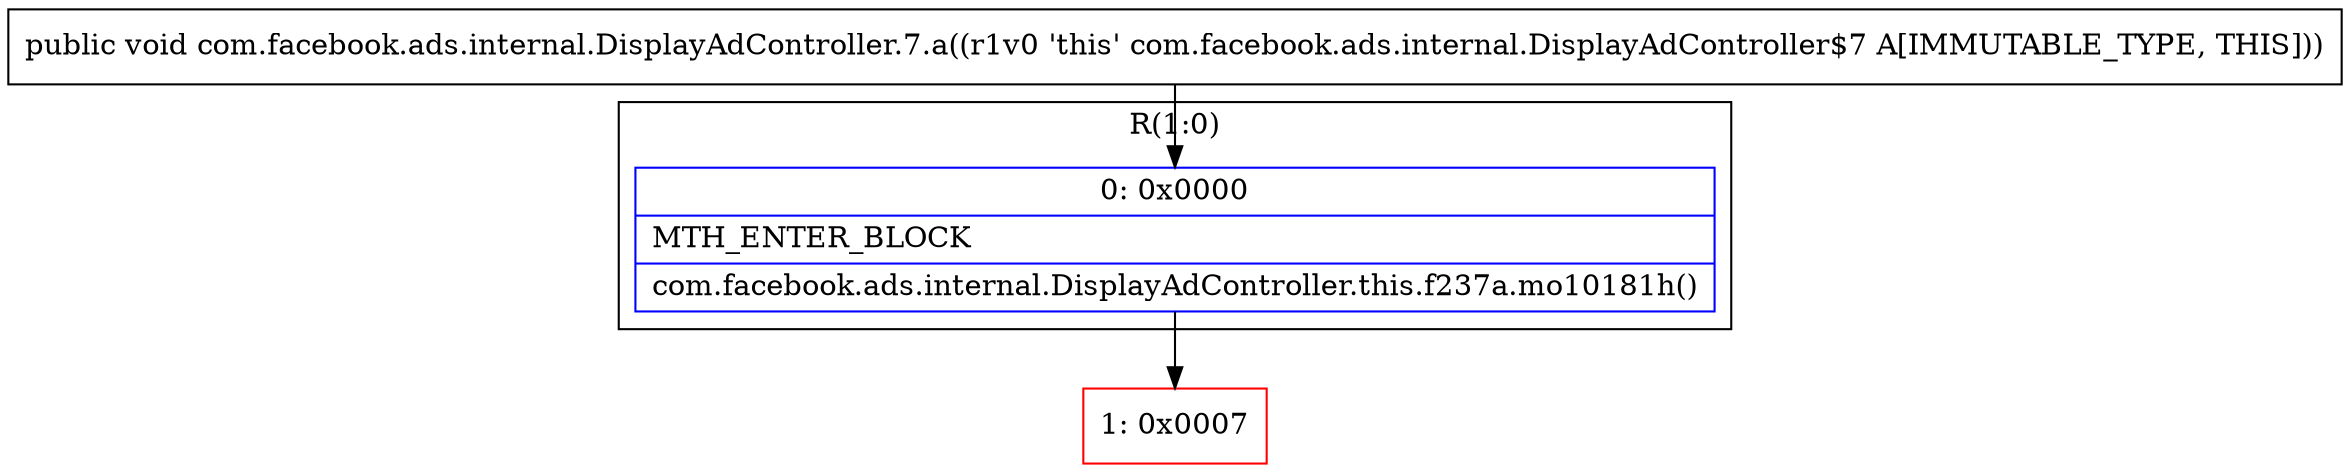 digraph "CFG forcom.facebook.ads.internal.DisplayAdController.7.a()V" {
subgraph cluster_Region_199180657 {
label = "R(1:0)";
node [shape=record,color=blue];
Node_0 [shape=record,label="{0\:\ 0x0000|MTH_ENTER_BLOCK\l|com.facebook.ads.internal.DisplayAdController.this.f237a.mo10181h()\l}"];
}
Node_1 [shape=record,color=red,label="{1\:\ 0x0007}"];
MethodNode[shape=record,label="{public void com.facebook.ads.internal.DisplayAdController.7.a((r1v0 'this' com.facebook.ads.internal.DisplayAdController$7 A[IMMUTABLE_TYPE, THIS])) }"];
MethodNode -> Node_0;
Node_0 -> Node_1;
}


